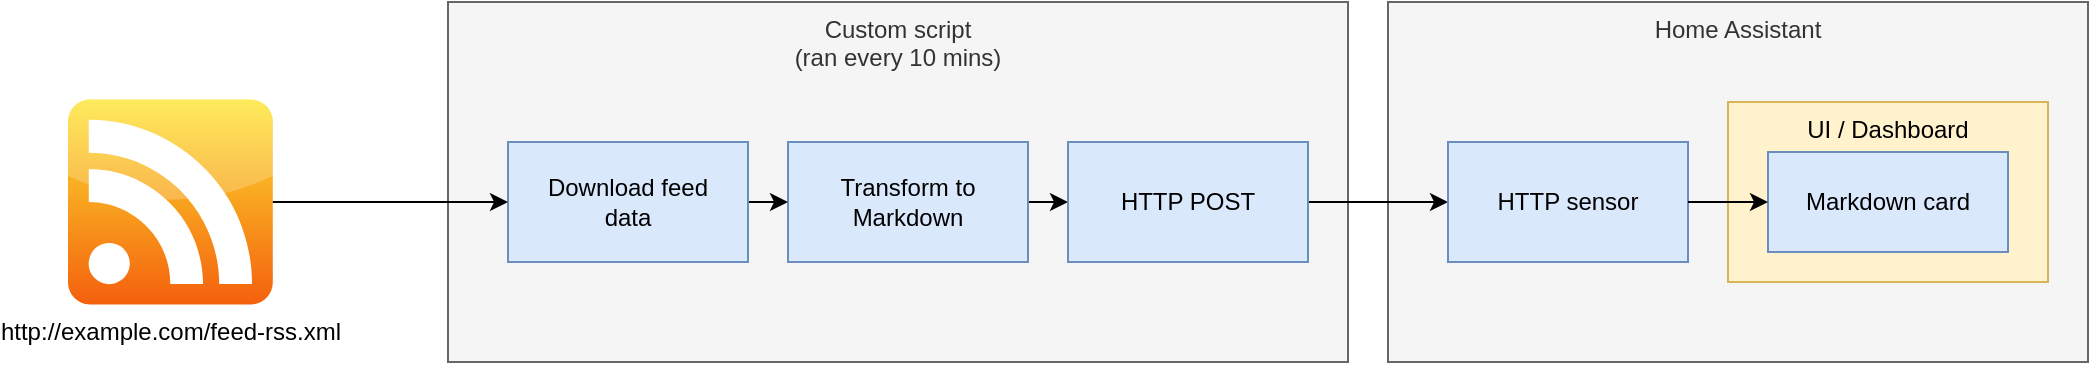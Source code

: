 <mxfile version="13.5.7" type="device"><diagram id="Q3whn2AIZwhRCU6icdMY" name="Page-1"><mxGraphModel dx="1252" dy="787" grid="1" gridSize="10" guides="1" tooltips="1" connect="1" arrows="1" fold="1" page="1" pageScale="1" pageWidth="1169" pageHeight="827" math="0" shadow="0"><root><mxCell id="0"/><mxCell id="1" parent="0"/><mxCell id="tSP_lr5Kh0GO6uqNiEAE-1" value="Home Assistant" style="rounded=0;whiteSpace=wrap;html=1;verticalAlign=top;fillColor=#f5f5f5;strokeColor=#666666;fontColor=#333333;" vertex="1" parent="1"><mxGeometry x="720" y="210" width="350" height="180" as="geometry"/></mxCell><mxCell id="tSP_lr5Kh0GO6uqNiEAE-2" value="Custom script&lt;br&gt;(ran every 10 mins)" style="rounded=0;whiteSpace=wrap;html=1;verticalAlign=top;fillColor=#f5f5f5;strokeColor=#666666;fontColor=#333333;" vertex="1" parent="1"><mxGeometry x="250" y="210" width="450" height="180" as="geometry"/></mxCell><mxCell id="tSP_lr5Kh0GO6uqNiEAE-14" style="edgeStyle=orthogonalEdgeStyle;rounded=0;orthogonalLoop=1;jettySize=auto;html=1;exitX=1;exitY=0.5;exitDx=0;exitDy=0;entryX=0;entryY=0.5;entryDx=0;entryDy=0;" edge="1" parent="1" source="tSP_lr5Kh0GO6uqNiEAE-3" target="tSP_lr5Kh0GO6uqNiEAE-5"><mxGeometry relative="1" as="geometry"/></mxCell><mxCell id="tSP_lr5Kh0GO6uqNiEAE-3" value="Transform to&lt;br&gt;Markdown" style="rounded=0;whiteSpace=wrap;html=1;fillColor=#dae8fc;strokeColor=#6c8ebf;" vertex="1" parent="1"><mxGeometry x="420" y="280" width="120" height="60" as="geometry"/></mxCell><mxCell id="tSP_lr5Kh0GO6uqNiEAE-13" style="edgeStyle=orthogonalEdgeStyle;rounded=0;orthogonalLoop=1;jettySize=auto;html=1;exitX=1;exitY=0.5;exitDx=0;exitDy=0;entryX=0;entryY=0.5;entryDx=0;entryDy=0;" edge="1" parent="1" source="tSP_lr5Kh0GO6uqNiEAE-4" target="tSP_lr5Kh0GO6uqNiEAE-3"><mxGeometry relative="1" as="geometry"/></mxCell><mxCell id="tSP_lr5Kh0GO6uqNiEAE-4" value="Download feed&lt;br&gt;data" style="rounded=0;whiteSpace=wrap;html=1;fillColor=#dae8fc;strokeColor=#6c8ebf;" vertex="1" parent="1"><mxGeometry x="280" y="280" width="120" height="60" as="geometry"/></mxCell><mxCell id="tSP_lr5Kh0GO6uqNiEAE-15" style="edgeStyle=orthogonalEdgeStyle;rounded=0;orthogonalLoop=1;jettySize=auto;html=1;exitX=1;exitY=0.5;exitDx=0;exitDy=0;entryX=0;entryY=0.5;entryDx=0;entryDy=0;" edge="1" parent="1" source="tSP_lr5Kh0GO6uqNiEAE-5" target="tSP_lr5Kh0GO6uqNiEAE-6"><mxGeometry relative="1" as="geometry"/></mxCell><mxCell id="tSP_lr5Kh0GO6uqNiEAE-5" value="HTTP POST" style="rounded=0;whiteSpace=wrap;html=1;fillColor=#dae8fc;strokeColor=#6c8ebf;" vertex="1" parent="1"><mxGeometry x="560" y="280" width="120" height="60" as="geometry"/></mxCell><mxCell id="tSP_lr5Kh0GO6uqNiEAE-6" value="HTTP sensor" style="rounded=0;whiteSpace=wrap;html=1;fillColor=#dae8fc;strokeColor=#6c8ebf;" vertex="1" parent="1"><mxGeometry x="750" y="280" width="120" height="60" as="geometry"/></mxCell><mxCell id="tSP_lr5Kh0GO6uqNiEAE-7" value="http://example.com/feed-rss.xml" style="dashed=0;outlineConnect=0;html=1;align=center;labelPosition=center;verticalLabelPosition=bottom;verticalAlign=top;shape=mxgraph.webicons.rss;fillColor=#FDE532;gradientColor=#F4600D" vertex="1" parent="1"><mxGeometry x="60" y="258.8" width="102.4" height="102.4" as="geometry"/></mxCell><mxCell id="tSP_lr5Kh0GO6uqNiEAE-8" value="UI / Dashboard" style="rounded=0;whiteSpace=wrap;html=1;verticalAlign=top;fillColor=#fff2cc;strokeColor=#d6b656;" vertex="1" parent="1"><mxGeometry x="890" y="260" width="160" height="90" as="geometry"/></mxCell><mxCell id="tSP_lr5Kh0GO6uqNiEAE-9" value="Markdown card" style="rounded=0;whiteSpace=wrap;html=1;fillColor=#dae8fc;strokeColor=#6c8ebf;" vertex="1" parent="1"><mxGeometry x="910" y="285" width="120" height="50" as="geometry"/></mxCell><mxCell id="tSP_lr5Kh0GO6uqNiEAE-10" style="edgeStyle=orthogonalEdgeStyle;rounded=0;orthogonalLoop=1;jettySize=auto;html=1;exitX=1;exitY=0.5;exitDx=0;exitDy=0;" edge="1" parent="1" source="tSP_lr5Kh0GO6uqNiEAE-6" target="tSP_lr5Kh0GO6uqNiEAE-9"><mxGeometry relative="1" as="geometry"/></mxCell><mxCell id="tSP_lr5Kh0GO6uqNiEAE-12" value="" style="endArrow=classic;html=1;entryX=0;entryY=0.5;entryDx=0;entryDy=0;" edge="1" parent="1" source="tSP_lr5Kh0GO6uqNiEAE-7" target="tSP_lr5Kh0GO6uqNiEAE-4"><mxGeometry width="50" height="50" relative="1" as="geometry"><mxPoint x="140" y="560" as="sourcePoint"/><mxPoint x="190" y="510" as="targetPoint"/></mxGeometry></mxCell></root></mxGraphModel></diagram></mxfile>